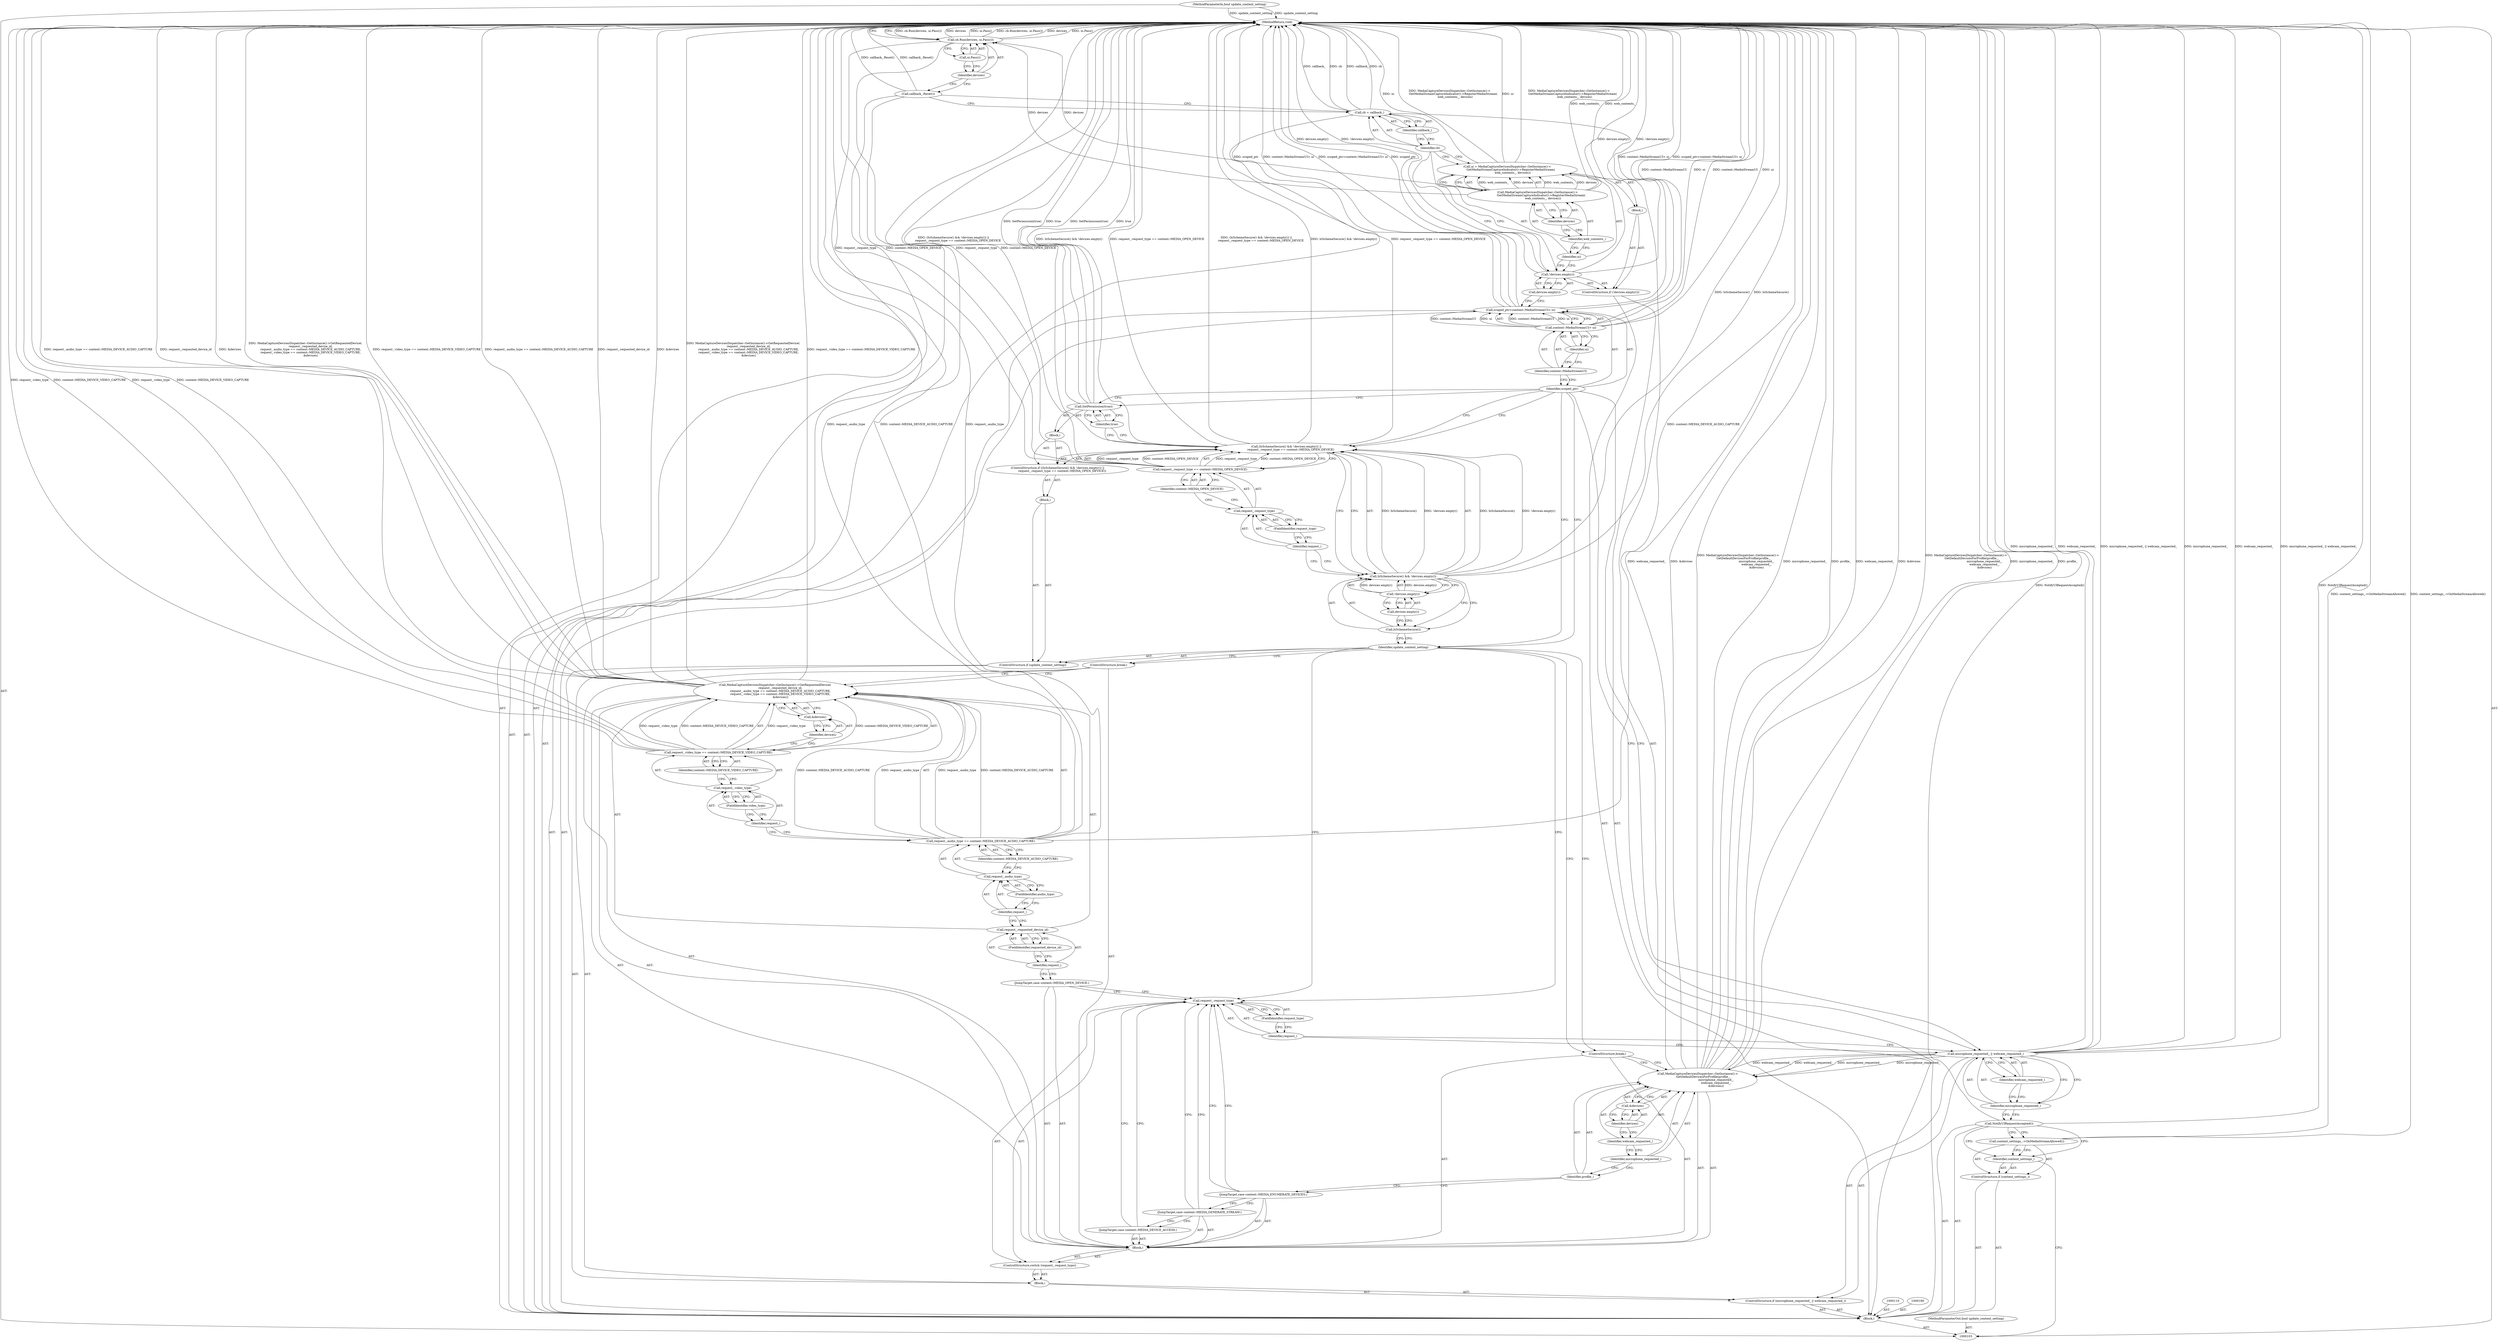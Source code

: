 digraph "0_Chrome_69827e08e9e0a30ce452589705d7336edaffd490" {
"1000188" [label="(MethodReturn,void)"];
"1000104" [label="(MethodParameterIn,bool update_content_setting)"];
"1000284" [label="(MethodParameterOut,bool update_content_setting)"];
"1000105" [label="(Block,)"];
"1000121" [label="(JumpTarget,case content::MEDIA_OPEN_DEVICE:)"];
"1000122" [label="(Call,MediaCaptureDevicesDispatcher::GetInstance()->GetRequestedDevice(\n            request_.requested_device_id,\n            request_.audio_type == content::MEDIA_DEVICE_AUDIO_CAPTURE,\n            request_.video_type == content::MEDIA_DEVICE_VIDEO_CAPTURE,\n            &devices))"];
"1000123" [label="(Call,request_.requested_device_id)"];
"1000124" [label="(Identifier,request_)"];
"1000125" [label="(FieldIdentifier,requested_device_id)"];
"1000126" [label="(Call,request_.audio_type == content::MEDIA_DEVICE_AUDIO_CAPTURE)"];
"1000127" [label="(Call,request_.audio_type)"];
"1000128" [label="(Identifier,request_)"];
"1000129" [label="(FieldIdentifier,audio_type)"];
"1000130" [label="(Identifier,content::MEDIA_DEVICE_AUDIO_CAPTURE)"];
"1000131" [label="(Call,request_.video_type == content::MEDIA_DEVICE_VIDEO_CAPTURE)"];
"1000132" [label="(Call,request_.video_type)"];
"1000133" [label="(Identifier,request_)"];
"1000134" [label="(FieldIdentifier,video_type)"];
"1000135" [label="(Identifier,content::MEDIA_DEVICE_VIDEO_CAPTURE)"];
"1000136" [label="(Call,&devices)"];
"1000137" [label="(Identifier,devices)"];
"1000138" [label="(ControlStructure,break;)"];
"1000139" [label="(JumpTarget,case content::MEDIA_DEVICE_ACCESS:)"];
"1000140" [label="(JumpTarget,case content::MEDIA_GENERATE_STREAM:)"];
"1000141" [label="(JumpTarget,case content::MEDIA_ENUMERATE_DEVICES:)"];
"1000106" [label="(ControlStructure,if (content_settings_))"];
"1000107" [label="(Identifier,content_settings_)"];
"1000142" [label="(Call,MediaCaptureDevicesDispatcher::GetInstance()->\n            GetDefaultDevicesForProfile(profile_,\n                                        microphone_requested_,\n                                        webcam_requested_,\n                                        &devices))"];
"1000143" [label="(Identifier,profile_)"];
"1000144" [label="(Identifier,microphone_requested_)"];
"1000145" [label="(Identifier,webcam_requested_)"];
"1000146" [label="(Call,&devices)"];
"1000147" [label="(Identifier,devices)"];
"1000148" [label="(ControlStructure,break;)"];
"1000108" [label="(Call,content_settings_->OnMediaStreamAllowed())"];
"1000151" [label="(Block,)"];
"1000149" [label="(ControlStructure,if (update_content_setting))"];
"1000150" [label="(Identifier,update_content_setting)"];
"1000153" [label="(Call,(IsSchemeSecure() && !devices.empty()) ||\n          request_.request_type == content::MEDIA_OPEN_DEVICE)"];
"1000154" [label="(Call,IsSchemeSecure() && !devices.empty())"];
"1000155" [label="(Call,IsSchemeSecure())"];
"1000156" [label="(Call,!devices.empty())"];
"1000157" [label="(Call,devices.empty())"];
"1000152" [label="(ControlStructure,if ((IsSchemeSecure() && !devices.empty()) ||\n          request_.request_type == content::MEDIA_OPEN_DEVICE))"];
"1000158" [label="(Call,request_.request_type == content::MEDIA_OPEN_DEVICE)"];
"1000159" [label="(Call,request_.request_type)"];
"1000160" [label="(Identifier,request_)"];
"1000161" [label="(FieldIdentifier,request_type)"];
"1000162" [label="(Identifier,content::MEDIA_OPEN_DEVICE)"];
"1000163" [label="(Block,)"];
"1000165" [label="(Identifier,true)"];
"1000164" [label="(Call,SetPermission(true))"];
"1000168" [label="(Call,content::MediaStreamUI> ui)"];
"1000169" [label="(Identifier,content::MediaStreamUI)"];
"1000166" [label="(Call,scoped_ptr<content::MediaStreamUI> ui)"];
"1000167" [label="(Identifier,scoped_ptr)"];
"1000170" [label="(Identifier,ui)"];
"1000171" [label="(ControlStructure,if (!devices.empty()))"];
"1000174" [label="(Block,)"];
"1000172" [label="(Call,!devices.empty())"];
"1000173" [label="(Call,devices.empty())"];
"1000175" [label="(Call,ui = MediaCaptureDevicesDispatcher::GetInstance()->\n        GetMediaStreamCaptureIndicator()->RegisterMediaStream(\n            web_contents_, devices))"];
"1000176" [label="(Identifier,ui)"];
"1000177" [label="(Call,MediaCaptureDevicesDispatcher::GetInstance()->\n        GetMediaStreamCaptureIndicator()->RegisterMediaStream(\n            web_contents_, devices))"];
"1000178" [label="(Identifier,web_contents_)"];
"1000179" [label="(Identifier,devices)"];
"1000181" [label="(Call,cb = callback_)"];
"1000182" [label="(Identifier,cb)"];
"1000183" [label="(Identifier,callback_)"];
"1000184" [label="(Call,callback_.Reset())"];
"1000187" [label="(Call,ui.Pass())"];
"1000185" [label="(Call,cb.Run(devices, ui.Pass()))"];
"1000186" [label="(Identifier,devices)"];
"1000109" [label="(Call,NotifyUIRequestAccepted())"];
"1000111" [label="(ControlStructure,if (microphone_requested_ || webcam_requested_))"];
"1000114" [label="(Identifier,webcam_requested_)"];
"1000115" [label="(Block,)"];
"1000112" [label="(Call,microphone_requested_ || webcam_requested_)"];
"1000113" [label="(Identifier,microphone_requested_)"];
"1000117" [label="(Call,request_.request_type)"];
"1000118" [label="(Identifier,request_)"];
"1000119" [label="(FieldIdentifier,request_type)"];
"1000120" [label="(Block,)"];
"1000116" [label="(ControlStructure,switch (request_.request_type))"];
"1000188" -> "1000103"  [label="AST: "];
"1000188" -> "1000185"  [label="CFG: "];
"1000108" -> "1000188"  [label="DDG: content_settings_->OnMediaStreamAllowed()"];
"1000185" -> "1000188"  [label="DDG: cb.Run(devices, ui.Pass())"];
"1000185" -> "1000188"  [label="DDG: devices"];
"1000185" -> "1000188"  [label="DDG: ui.Pass()"];
"1000168" -> "1000188"  [label="DDG: content::MediaStreamUI"];
"1000168" -> "1000188"  [label="DDG: ui"];
"1000104" -> "1000188"  [label="DDG: update_content_setting"];
"1000112" -> "1000188"  [label="DDG: webcam_requested_"];
"1000112" -> "1000188"  [label="DDG: microphone_requested_ || webcam_requested_"];
"1000112" -> "1000188"  [label="DDG: microphone_requested_"];
"1000175" -> "1000188"  [label="DDG: ui"];
"1000175" -> "1000188"  [label="DDG: MediaCaptureDevicesDispatcher::GetInstance()->\n        GetMediaStreamCaptureIndicator()->RegisterMediaStream(\n            web_contents_, devices)"];
"1000153" -> "1000188"  [label="DDG: IsSchemeSecure() && !devices.empty()"];
"1000153" -> "1000188"  [label="DDG: request_.request_type == content::MEDIA_OPEN_DEVICE"];
"1000153" -> "1000188"  [label="DDG: (IsSchemeSecure() && !devices.empty()) ||\n          request_.request_type == content::MEDIA_OPEN_DEVICE"];
"1000181" -> "1000188"  [label="DDG: callback_"];
"1000181" -> "1000188"  [label="DDG: cb"];
"1000177" -> "1000188"  [label="DDG: web_contents_"];
"1000158" -> "1000188"  [label="DDG: request_.request_type"];
"1000158" -> "1000188"  [label="DDG: content::MEDIA_OPEN_DEVICE"];
"1000166" -> "1000188"  [label="DDG: content::MediaStreamUI> ui"];
"1000166" -> "1000188"  [label="DDG: scoped_ptr<content::MediaStreamUI> ui"];
"1000166" -> "1000188"  [label="DDG: scoped_ptr"];
"1000126" -> "1000188"  [label="DDG: content::MEDIA_DEVICE_AUDIO_CAPTURE"];
"1000126" -> "1000188"  [label="DDG: request_.audio_type"];
"1000164" -> "1000188"  [label="DDG: SetPermission(true)"];
"1000164" -> "1000188"  [label="DDG: true"];
"1000122" -> "1000188"  [label="DDG: request_.audio_type == content::MEDIA_DEVICE_AUDIO_CAPTURE"];
"1000122" -> "1000188"  [label="DDG: request_.requested_device_id"];
"1000122" -> "1000188"  [label="DDG: &devices"];
"1000122" -> "1000188"  [label="DDG: MediaCaptureDevicesDispatcher::GetInstance()->GetRequestedDevice(\n            request_.requested_device_id,\n            request_.audio_type == content::MEDIA_DEVICE_AUDIO_CAPTURE,\n            request_.video_type == content::MEDIA_DEVICE_VIDEO_CAPTURE,\n            &devices)"];
"1000122" -> "1000188"  [label="DDG: request_.video_type == content::MEDIA_DEVICE_VIDEO_CAPTURE"];
"1000172" -> "1000188"  [label="DDG: !devices.empty()"];
"1000172" -> "1000188"  [label="DDG: devices.empty()"];
"1000142" -> "1000188"  [label="DDG: MediaCaptureDevicesDispatcher::GetInstance()->\n            GetDefaultDevicesForProfile(profile_,\n                                        microphone_requested_,\n                                        webcam_requested_,\n                                        &devices)"];
"1000142" -> "1000188"  [label="DDG: microphone_requested_"];
"1000142" -> "1000188"  [label="DDG: profile_"];
"1000142" -> "1000188"  [label="DDG: webcam_requested_"];
"1000142" -> "1000188"  [label="DDG: &devices"];
"1000131" -> "1000188"  [label="DDG: request_.video_type"];
"1000131" -> "1000188"  [label="DDG: content::MEDIA_DEVICE_VIDEO_CAPTURE"];
"1000184" -> "1000188"  [label="DDG: callback_.Reset()"];
"1000154" -> "1000188"  [label="DDG: IsSchemeSecure()"];
"1000109" -> "1000188"  [label="DDG: NotifyUIRequestAccepted()"];
"1000104" -> "1000103"  [label="AST: "];
"1000104" -> "1000188"  [label="DDG: update_content_setting"];
"1000284" -> "1000103"  [label="AST: "];
"1000105" -> "1000103"  [label="AST: "];
"1000106" -> "1000105"  [label="AST: "];
"1000109" -> "1000105"  [label="AST: "];
"1000110" -> "1000105"  [label="AST: "];
"1000111" -> "1000105"  [label="AST: "];
"1000166" -> "1000105"  [label="AST: "];
"1000171" -> "1000105"  [label="AST: "];
"1000180" -> "1000105"  [label="AST: "];
"1000181" -> "1000105"  [label="AST: "];
"1000184" -> "1000105"  [label="AST: "];
"1000185" -> "1000105"  [label="AST: "];
"1000121" -> "1000120"  [label="AST: "];
"1000121" -> "1000117"  [label="CFG: "];
"1000124" -> "1000121"  [label="CFG: "];
"1000122" -> "1000120"  [label="AST: "];
"1000122" -> "1000136"  [label="CFG: "];
"1000123" -> "1000122"  [label="AST: "];
"1000126" -> "1000122"  [label="AST: "];
"1000131" -> "1000122"  [label="AST: "];
"1000136" -> "1000122"  [label="AST: "];
"1000138" -> "1000122"  [label="CFG: "];
"1000122" -> "1000188"  [label="DDG: request_.audio_type == content::MEDIA_DEVICE_AUDIO_CAPTURE"];
"1000122" -> "1000188"  [label="DDG: request_.requested_device_id"];
"1000122" -> "1000188"  [label="DDG: &devices"];
"1000122" -> "1000188"  [label="DDG: MediaCaptureDevicesDispatcher::GetInstance()->GetRequestedDevice(\n            request_.requested_device_id,\n            request_.audio_type == content::MEDIA_DEVICE_AUDIO_CAPTURE,\n            request_.video_type == content::MEDIA_DEVICE_VIDEO_CAPTURE,\n            &devices)"];
"1000122" -> "1000188"  [label="DDG: request_.video_type == content::MEDIA_DEVICE_VIDEO_CAPTURE"];
"1000126" -> "1000122"  [label="DDG: request_.audio_type"];
"1000126" -> "1000122"  [label="DDG: content::MEDIA_DEVICE_AUDIO_CAPTURE"];
"1000131" -> "1000122"  [label="DDG: request_.video_type"];
"1000131" -> "1000122"  [label="DDG: content::MEDIA_DEVICE_VIDEO_CAPTURE"];
"1000123" -> "1000122"  [label="AST: "];
"1000123" -> "1000125"  [label="CFG: "];
"1000124" -> "1000123"  [label="AST: "];
"1000125" -> "1000123"  [label="AST: "];
"1000128" -> "1000123"  [label="CFG: "];
"1000124" -> "1000123"  [label="AST: "];
"1000124" -> "1000121"  [label="CFG: "];
"1000125" -> "1000124"  [label="CFG: "];
"1000125" -> "1000123"  [label="AST: "];
"1000125" -> "1000124"  [label="CFG: "];
"1000123" -> "1000125"  [label="CFG: "];
"1000126" -> "1000122"  [label="AST: "];
"1000126" -> "1000130"  [label="CFG: "];
"1000127" -> "1000126"  [label="AST: "];
"1000130" -> "1000126"  [label="AST: "];
"1000133" -> "1000126"  [label="CFG: "];
"1000126" -> "1000188"  [label="DDG: content::MEDIA_DEVICE_AUDIO_CAPTURE"];
"1000126" -> "1000188"  [label="DDG: request_.audio_type"];
"1000126" -> "1000122"  [label="DDG: request_.audio_type"];
"1000126" -> "1000122"  [label="DDG: content::MEDIA_DEVICE_AUDIO_CAPTURE"];
"1000127" -> "1000126"  [label="AST: "];
"1000127" -> "1000129"  [label="CFG: "];
"1000128" -> "1000127"  [label="AST: "];
"1000129" -> "1000127"  [label="AST: "];
"1000130" -> "1000127"  [label="CFG: "];
"1000128" -> "1000127"  [label="AST: "];
"1000128" -> "1000123"  [label="CFG: "];
"1000129" -> "1000128"  [label="CFG: "];
"1000129" -> "1000127"  [label="AST: "];
"1000129" -> "1000128"  [label="CFG: "];
"1000127" -> "1000129"  [label="CFG: "];
"1000130" -> "1000126"  [label="AST: "];
"1000130" -> "1000127"  [label="CFG: "];
"1000126" -> "1000130"  [label="CFG: "];
"1000131" -> "1000122"  [label="AST: "];
"1000131" -> "1000135"  [label="CFG: "];
"1000132" -> "1000131"  [label="AST: "];
"1000135" -> "1000131"  [label="AST: "];
"1000137" -> "1000131"  [label="CFG: "];
"1000131" -> "1000188"  [label="DDG: request_.video_type"];
"1000131" -> "1000188"  [label="DDG: content::MEDIA_DEVICE_VIDEO_CAPTURE"];
"1000131" -> "1000122"  [label="DDG: request_.video_type"];
"1000131" -> "1000122"  [label="DDG: content::MEDIA_DEVICE_VIDEO_CAPTURE"];
"1000132" -> "1000131"  [label="AST: "];
"1000132" -> "1000134"  [label="CFG: "];
"1000133" -> "1000132"  [label="AST: "];
"1000134" -> "1000132"  [label="AST: "];
"1000135" -> "1000132"  [label="CFG: "];
"1000133" -> "1000132"  [label="AST: "];
"1000133" -> "1000126"  [label="CFG: "];
"1000134" -> "1000133"  [label="CFG: "];
"1000134" -> "1000132"  [label="AST: "];
"1000134" -> "1000133"  [label="CFG: "];
"1000132" -> "1000134"  [label="CFG: "];
"1000135" -> "1000131"  [label="AST: "];
"1000135" -> "1000132"  [label="CFG: "];
"1000131" -> "1000135"  [label="CFG: "];
"1000136" -> "1000122"  [label="AST: "];
"1000136" -> "1000137"  [label="CFG: "];
"1000137" -> "1000136"  [label="AST: "];
"1000122" -> "1000136"  [label="CFG: "];
"1000137" -> "1000136"  [label="AST: "];
"1000137" -> "1000131"  [label="CFG: "];
"1000136" -> "1000137"  [label="CFG: "];
"1000138" -> "1000120"  [label="AST: "];
"1000138" -> "1000122"  [label="CFG: "];
"1000150" -> "1000138"  [label="CFG: "];
"1000139" -> "1000120"  [label="AST: "];
"1000139" -> "1000117"  [label="CFG: "];
"1000140" -> "1000139"  [label="CFG: "];
"1000140" -> "1000120"  [label="AST: "];
"1000140" -> "1000117"  [label="CFG: "];
"1000140" -> "1000139"  [label="CFG: "];
"1000141" -> "1000140"  [label="CFG: "];
"1000141" -> "1000120"  [label="AST: "];
"1000141" -> "1000117"  [label="CFG: "];
"1000141" -> "1000140"  [label="CFG: "];
"1000143" -> "1000141"  [label="CFG: "];
"1000106" -> "1000105"  [label="AST: "];
"1000107" -> "1000106"  [label="AST: "];
"1000108" -> "1000106"  [label="AST: "];
"1000107" -> "1000106"  [label="AST: "];
"1000107" -> "1000103"  [label="CFG: "];
"1000108" -> "1000107"  [label="CFG: "];
"1000109" -> "1000107"  [label="CFG: "];
"1000142" -> "1000120"  [label="AST: "];
"1000142" -> "1000146"  [label="CFG: "];
"1000143" -> "1000142"  [label="AST: "];
"1000144" -> "1000142"  [label="AST: "];
"1000145" -> "1000142"  [label="AST: "];
"1000146" -> "1000142"  [label="AST: "];
"1000148" -> "1000142"  [label="CFG: "];
"1000142" -> "1000188"  [label="DDG: MediaCaptureDevicesDispatcher::GetInstance()->\n            GetDefaultDevicesForProfile(profile_,\n                                        microphone_requested_,\n                                        webcam_requested_,\n                                        &devices)"];
"1000142" -> "1000188"  [label="DDG: microphone_requested_"];
"1000142" -> "1000188"  [label="DDG: profile_"];
"1000142" -> "1000188"  [label="DDG: webcam_requested_"];
"1000142" -> "1000188"  [label="DDG: &devices"];
"1000112" -> "1000142"  [label="DDG: microphone_requested_"];
"1000112" -> "1000142"  [label="DDG: webcam_requested_"];
"1000143" -> "1000142"  [label="AST: "];
"1000143" -> "1000141"  [label="CFG: "];
"1000144" -> "1000143"  [label="CFG: "];
"1000144" -> "1000142"  [label="AST: "];
"1000144" -> "1000143"  [label="CFG: "];
"1000145" -> "1000144"  [label="CFG: "];
"1000145" -> "1000142"  [label="AST: "];
"1000145" -> "1000144"  [label="CFG: "];
"1000147" -> "1000145"  [label="CFG: "];
"1000146" -> "1000142"  [label="AST: "];
"1000146" -> "1000147"  [label="CFG: "];
"1000147" -> "1000146"  [label="AST: "];
"1000142" -> "1000146"  [label="CFG: "];
"1000147" -> "1000146"  [label="AST: "];
"1000147" -> "1000145"  [label="CFG: "];
"1000146" -> "1000147"  [label="CFG: "];
"1000148" -> "1000120"  [label="AST: "];
"1000148" -> "1000142"  [label="CFG: "];
"1000150" -> "1000148"  [label="CFG: "];
"1000108" -> "1000106"  [label="AST: "];
"1000108" -> "1000107"  [label="CFG: "];
"1000109" -> "1000108"  [label="CFG: "];
"1000108" -> "1000188"  [label="DDG: content_settings_->OnMediaStreamAllowed()"];
"1000151" -> "1000149"  [label="AST: "];
"1000152" -> "1000151"  [label="AST: "];
"1000149" -> "1000115"  [label="AST: "];
"1000150" -> "1000149"  [label="AST: "];
"1000151" -> "1000149"  [label="AST: "];
"1000150" -> "1000149"  [label="AST: "];
"1000150" -> "1000117"  [label="CFG: "];
"1000150" -> "1000138"  [label="CFG: "];
"1000150" -> "1000148"  [label="CFG: "];
"1000155" -> "1000150"  [label="CFG: "];
"1000167" -> "1000150"  [label="CFG: "];
"1000153" -> "1000152"  [label="AST: "];
"1000153" -> "1000154"  [label="CFG: "];
"1000153" -> "1000158"  [label="CFG: "];
"1000154" -> "1000153"  [label="AST: "];
"1000158" -> "1000153"  [label="AST: "];
"1000165" -> "1000153"  [label="CFG: "];
"1000167" -> "1000153"  [label="CFG: "];
"1000153" -> "1000188"  [label="DDG: IsSchemeSecure() && !devices.empty()"];
"1000153" -> "1000188"  [label="DDG: request_.request_type == content::MEDIA_OPEN_DEVICE"];
"1000153" -> "1000188"  [label="DDG: (IsSchemeSecure() && !devices.empty()) ||\n          request_.request_type == content::MEDIA_OPEN_DEVICE"];
"1000154" -> "1000153"  [label="DDG: IsSchemeSecure()"];
"1000154" -> "1000153"  [label="DDG: !devices.empty()"];
"1000158" -> "1000153"  [label="DDG: request_.request_type"];
"1000158" -> "1000153"  [label="DDG: content::MEDIA_OPEN_DEVICE"];
"1000154" -> "1000153"  [label="AST: "];
"1000154" -> "1000155"  [label="CFG: "];
"1000154" -> "1000156"  [label="CFG: "];
"1000155" -> "1000154"  [label="AST: "];
"1000156" -> "1000154"  [label="AST: "];
"1000160" -> "1000154"  [label="CFG: "];
"1000153" -> "1000154"  [label="CFG: "];
"1000154" -> "1000188"  [label="DDG: IsSchemeSecure()"];
"1000154" -> "1000153"  [label="DDG: IsSchemeSecure()"];
"1000154" -> "1000153"  [label="DDG: !devices.empty()"];
"1000156" -> "1000154"  [label="DDG: devices.empty()"];
"1000155" -> "1000154"  [label="AST: "];
"1000155" -> "1000150"  [label="CFG: "];
"1000157" -> "1000155"  [label="CFG: "];
"1000154" -> "1000155"  [label="CFG: "];
"1000156" -> "1000154"  [label="AST: "];
"1000156" -> "1000157"  [label="CFG: "];
"1000157" -> "1000156"  [label="AST: "];
"1000154" -> "1000156"  [label="CFG: "];
"1000156" -> "1000154"  [label="DDG: devices.empty()"];
"1000157" -> "1000156"  [label="AST: "];
"1000157" -> "1000155"  [label="CFG: "];
"1000156" -> "1000157"  [label="CFG: "];
"1000152" -> "1000151"  [label="AST: "];
"1000153" -> "1000152"  [label="AST: "];
"1000163" -> "1000152"  [label="AST: "];
"1000158" -> "1000153"  [label="AST: "];
"1000158" -> "1000162"  [label="CFG: "];
"1000159" -> "1000158"  [label="AST: "];
"1000162" -> "1000158"  [label="AST: "];
"1000153" -> "1000158"  [label="CFG: "];
"1000158" -> "1000188"  [label="DDG: request_.request_type"];
"1000158" -> "1000188"  [label="DDG: content::MEDIA_OPEN_DEVICE"];
"1000158" -> "1000153"  [label="DDG: request_.request_type"];
"1000158" -> "1000153"  [label="DDG: content::MEDIA_OPEN_DEVICE"];
"1000159" -> "1000158"  [label="AST: "];
"1000159" -> "1000161"  [label="CFG: "];
"1000160" -> "1000159"  [label="AST: "];
"1000161" -> "1000159"  [label="AST: "];
"1000162" -> "1000159"  [label="CFG: "];
"1000160" -> "1000159"  [label="AST: "];
"1000160" -> "1000154"  [label="CFG: "];
"1000161" -> "1000160"  [label="CFG: "];
"1000161" -> "1000159"  [label="AST: "];
"1000161" -> "1000160"  [label="CFG: "];
"1000159" -> "1000161"  [label="CFG: "];
"1000162" -> "1000158"  [label="AST: "];
"1000162" -> "1000159"  [label="CFG: "];
"1000158" -> "1000162"  [label="CFG: "];
"1000163" -> "1000152"  [label="AST: "];
"1000164" -> "1000163"  [label="AST: "];
"1000165" -> "1000164"  [label="AST: "];
"1000165" -> "1000153"  [label="CFG: "];
"1000164" -> "1000165"  [label="CFG: "];
"1000164" -> "1000163"  [label="AST: "];
"1000164" -> "1000165"  [label="CFG: "];
"1000165" -> "1000164"  [label="AST: "];
"1000167" -> "1000164"  [label="CFG: "];
"1000164" -> "1000188"  [label="DDG: SetPermission(true)"];
"1000164" -> "1000188"  [label="DDG: true"];
"1000168" -> "1000166"  [label="AST: "];
"1000168" -> "1000170"  [label="CFG: "];
"1000169" -> "1000168"  [label="AST: "];
"1000170" -> "1000168"  [label="AST: "];
"1000166" -> "1000168"  [label="CFG: "];
"1000168" -> "1000188"  [label="DDG: content::MediaStreamUI"];
"1000168" -> "1000188"  [label="DDG: ui"];
"1000168" -> "1000166"  [label="DDG: content::MediaStreamUI"];
"1000168" -> "1000166"  [label="DDG: ui"];
"1000169" -> "1000168"  [label="AST: "];
"1000169" -> "1000167"  [label="CFG: "];
"1000170" -> "1000169"  [label="CFG: "];
"1000166" -> "1000105"  [label="AST: "];
"1000166" -> "1000168"  [label="CFG: "];
"1000167" -> "1000166"  [label="AST: "];
"1000168" -> "1000166"  [label="AST: "];
"1000173" -> "1000166"  [label="CFG: "];
"1000166" -> "1000188"  [label="DDG: content::MediaStreamUI> ui"];
"1000166" -> "1000188"  [label="DDG: scoped_ptr<content::MediaStreamUI> ui"];
"1000166" -> "1000188"  [label="DDG: scoped_ptr"];
"1000168" -> "1000166"  [label="DDG: content::MediaStreamUI"];
"1000168" -> "1000166"  [label="DDG: ui"];
"1000167" -> "1000166"  [label="AST: "];
"1000167" -> "1000164"  [label="CFG: "];
"1000167" -> "1000153"  [label="CFG: "];
"1000167" -> "1000150"  [label="CFG: "];
"1000167" -> "1000112"  [label="CFG: "];
"1000169" -> "1000167"  [label="CFG: "];
"1000170" -> "1000168"  [label="AST: "];
"1000170" -> "1000169"  [label="CFG: "];
"1000168" -> "1000170"  [label="CFG: "];
"1000171" -> "1000105"  [label="AST: "];
"1000172" -> "1000171"  [label="AST: "];
"1000174" -> "1000171"  [label="AST: "];
"1000174" -> "1000171"  [label="AST: "];
"1000175" -> "1000174"  [label="AST: "];
"1000172" -> "1000171"  [label="AST: "];
"1000172" -> "1000173"  [label="CFG: "];
"1000173" -> "1000172"  [label="AST: "];
"1000176" -> "1000172"  [label="CFG: "];
"1000182" -> "1000172"  [label="CFG: "];
"1000172" -> "1000188"  [label="DDG: !devices.empty()"];
"1000172" -> "1000188"  [label="DDG: devices.empty()"];
"1000173" -> "1000172"  [label="AST: "];
"1000173" -> "1000166"  [label="CFG: "];
"1000172" -> "1000173"  [label="CFG: "];
"1000175" -> "1000174"  [label="AST: "];
"1000175" -> "1000177"  [label="CFG: "];
"1000176" -> "1000175"  [label="AST: "];
"1000177" -> "1000175"  [label="AST: "];
"1000182" -> "1000175"  [label="CFG: "];
"1000175" -> "1000188"  [label="DDG: ui"];
"1000175" -> "1000188"  [label="DDG: MediaCaptureDevicesDispatcher::GetInstance()->\n        GetMediaStreamCaptureIndicator()->RegisterMediaStream(\n            web_contents_, devices)"];
"1000177" -> "1000175"  [label="DDG: web_contents_"];
"1000177" -> "1000175"  [label="DDG: devices"];
"1000176" -> "1000175"  [label="AST: "];
"1000176" -> "1000172"  [label="CFG: "];
"1000178" -> "1000176"  [label="CFG: "];
"1000177" -> "1000175"  [label="AST: "];
"1000177" -> "1000179"  [label="CFG: "];
"1000178" -> "1000177"  [label="AST: "];
"1000179" -> "1000177"  [label="AST: "];
"1000175" -> "1000177"  [label="CFG: "];
"1000177" -> "1000188"  [label="DDG: web_contents_"];
"1000177" -> "1000175"  [label="DDG: web_contents_"];
"1000177" -> "1000175"  [label="DDG: devices"];
"1000177" -> "1000185"  [label="DDG: devices"];
"1000178" -> "1000177"  [label="AST: "];
"1000178" -> "1000176"  [label="CFG: "];
"1000179" -> "1000178"  [label="CFG: "];
"1000179" -> "1000177"  [label="AST: "];
"1000179" -> "1000178"  [label="CFG: "];
"1000177" -> "1000179"  [label="CFG: "];
"1000181" -> "1000105"  [label="AST: "];
"1000181" -> "1000183"  [label="CFG: "];
"1000182" -> "1000181"  [label="AST: "];
"1000183" -> "1000181"  [label="AST: "];
"1000184" -> "1000181"  [label="CFG: "];
"1000181" -> "1000188"  [label="DDG: callback_"];
"1000181" -> "1000188"  [label="DDG: cb"];
"1000182" -> "1000181"  [label="AST: "];
"1000182" -> "1000175"  [label="CFG: "];
"1000182" -> "1000172"  [label="CFG: "];
"1000183" -> "1000182"  [label="CFG: "];
"1000183" -> "1000181"  [label="AST: "];
"1000183" -> "1000182"  [label="CFG: "];
"1000181" -> "1000183"  [label="CFG: "];
"1000184" -> "1000105"  [label="AST: "];
"1000184" -> "1000181"  [label="CFG: "];
"1000186" -> "1000184"  [label="CFG: "];
"1000184" -> "1000188"  [label="DDG: callback_.Reset()"];
"1000187" -> "1000185"  [label="AST: "];
"1000187" -> "1000186"  [label="CFG: "];
"1000185" -> "1000187"  [label="CFG: "];
"1000185" -> "1000105"  [label="AST: "];
"1000185" -> "1000187"  [label="CFG: "];
"1000186" -> "1000185"  [label="AST: "];
"1000187" -> "1000185"  [label="AST: "];
"1000188" -> "1000185"  [label="CFG: "];
"1000185" -> "1000188"  [label="DDG: cb.Run(devices, ui.Pass())"];
"1000185" -> "1000188"  [label="DDG: devices"];
"1000185" -> "1000188"  [label="DDG: ui.Pass()"];
"1000177" -> "1000185"  [label="DDG: devices"];
"1000186" -> "1000185"  [label="AST: "];
"1000186" -> "1000184"  [label="CFG: "];
"1000187" -> "1000186"  [label="CFG: "];
"1000109" -> "1000105"  [label="AST: "];
"1000109" -> "1000108"  [label="CFG: "];
"1000109" -> "1000107"  [label="CFG: "];
"1000113" -> "1000109"  [label="CFG: "];
"1000109" -> "1000188"  [label="DDG: NotifyUIRequestAccepted()"];
"1000111" -> "1000105"  [label="AST: "];
"1000112" -> "1000111"  [label="AST: "];
"1000115" -> "1000111"  [label="AST: "];
"1000114" -> "1000112"  [label="AST: "];
"1000114" -> "1000113"  [label="CFG: "];
"1000112" -> "1000114"  [label="CFG: "];
"1000115" -> "1000111"  [label="AST: "];
"1000116" -> "1000115"  [label="AST: "];
"1000149" -> "1000115"  [label="AST: "];
"1000112" -> "1000111"  [label="AST: "];
"1000112" -> "1000113"  [label="CFG: "];
"1000112" -> "1000114"  [label="CFG: "];
"1000113" -> "1000112"  [label="AST: "];
"1000114" -> "1000112"  [label="AST: "];
"1000118" -> "1000112"  [label="CFG: "];
"1000167" -> "1000112"  [label="CFG: "];
"1000112" -> "1000188"  [label="DDG: webcam_requested_"];
"1000112" -> "1000188"  [label="DDG: microphone_requested_ || webcam_requested_"];
"1000112" -> "1000188"  [label="DDG: microphone_requested_"];
"1000112" -> "1000142"  [label="DDG: microphone_requested_"];
"1000112" -> "1000142"  [label="DDG: webcam_requested_"];
"1000113" -> "1000112"  [label="AST: "];
"1000113" -> "1000109"  [label="CFG: "];
"1000114" -> "1000113"  [label="CFG: "];
"1000112" -> "1000113"  [label="CFG: "];
"1000117" -> "1000116"  [label="AST: "];
"1000117" -> "1000119"  [label="CFG: "];
"1000118" -> "1000117"  [label="AST: "];
"1000119" -> "1000117"  [label="AST: "];
"1000121" -> "1000117"  [label="CFG: "];
"1000139" -> "1000117"  [label="CFG: "];
"1000140" -> "1000117"  [label="CFG: "];
"1000141" -> "1000117"  [label="CFG: "];
"1000150" -> "1000117"  [label="CFG: "];
"1000118" -> "1000117"  [label="AST: "];
"1000118" -> "1000112"  [label="CFG: "];
"1000119" -> "1000118"  [label="CFG: "];
"1000119" -> "1000117"  [label="AST: "];
"1000119" -> "1000118"  [label="CFG: "];
"1000117" -> "1000119"  [label="CFG: "];
"1000120" -> "1000116"  [label="AST: "];
"1000121" -> "1000120"  [label="AST: "];
"1000122" -> "1000120"  [label="AST: "];
"1000138" -> "1000120"  [label="AST: "];
"1000139" -> "1000120"  [label="AST: "];
"1000140" -> "1000120"  [label="AST: "];
"1000141" -> "1000120"  [label="AST: "];
"1000142" -> "1000120"  [label="AST: "];
"1000148" -> "1000120"  [label="AST: "];
"1000116" -> "1000115"  [label="AST: "];
"1000117" -> "1000116"  [label="AST: "];
"1000120" -> "1000116"  [label="AST: "];
}
